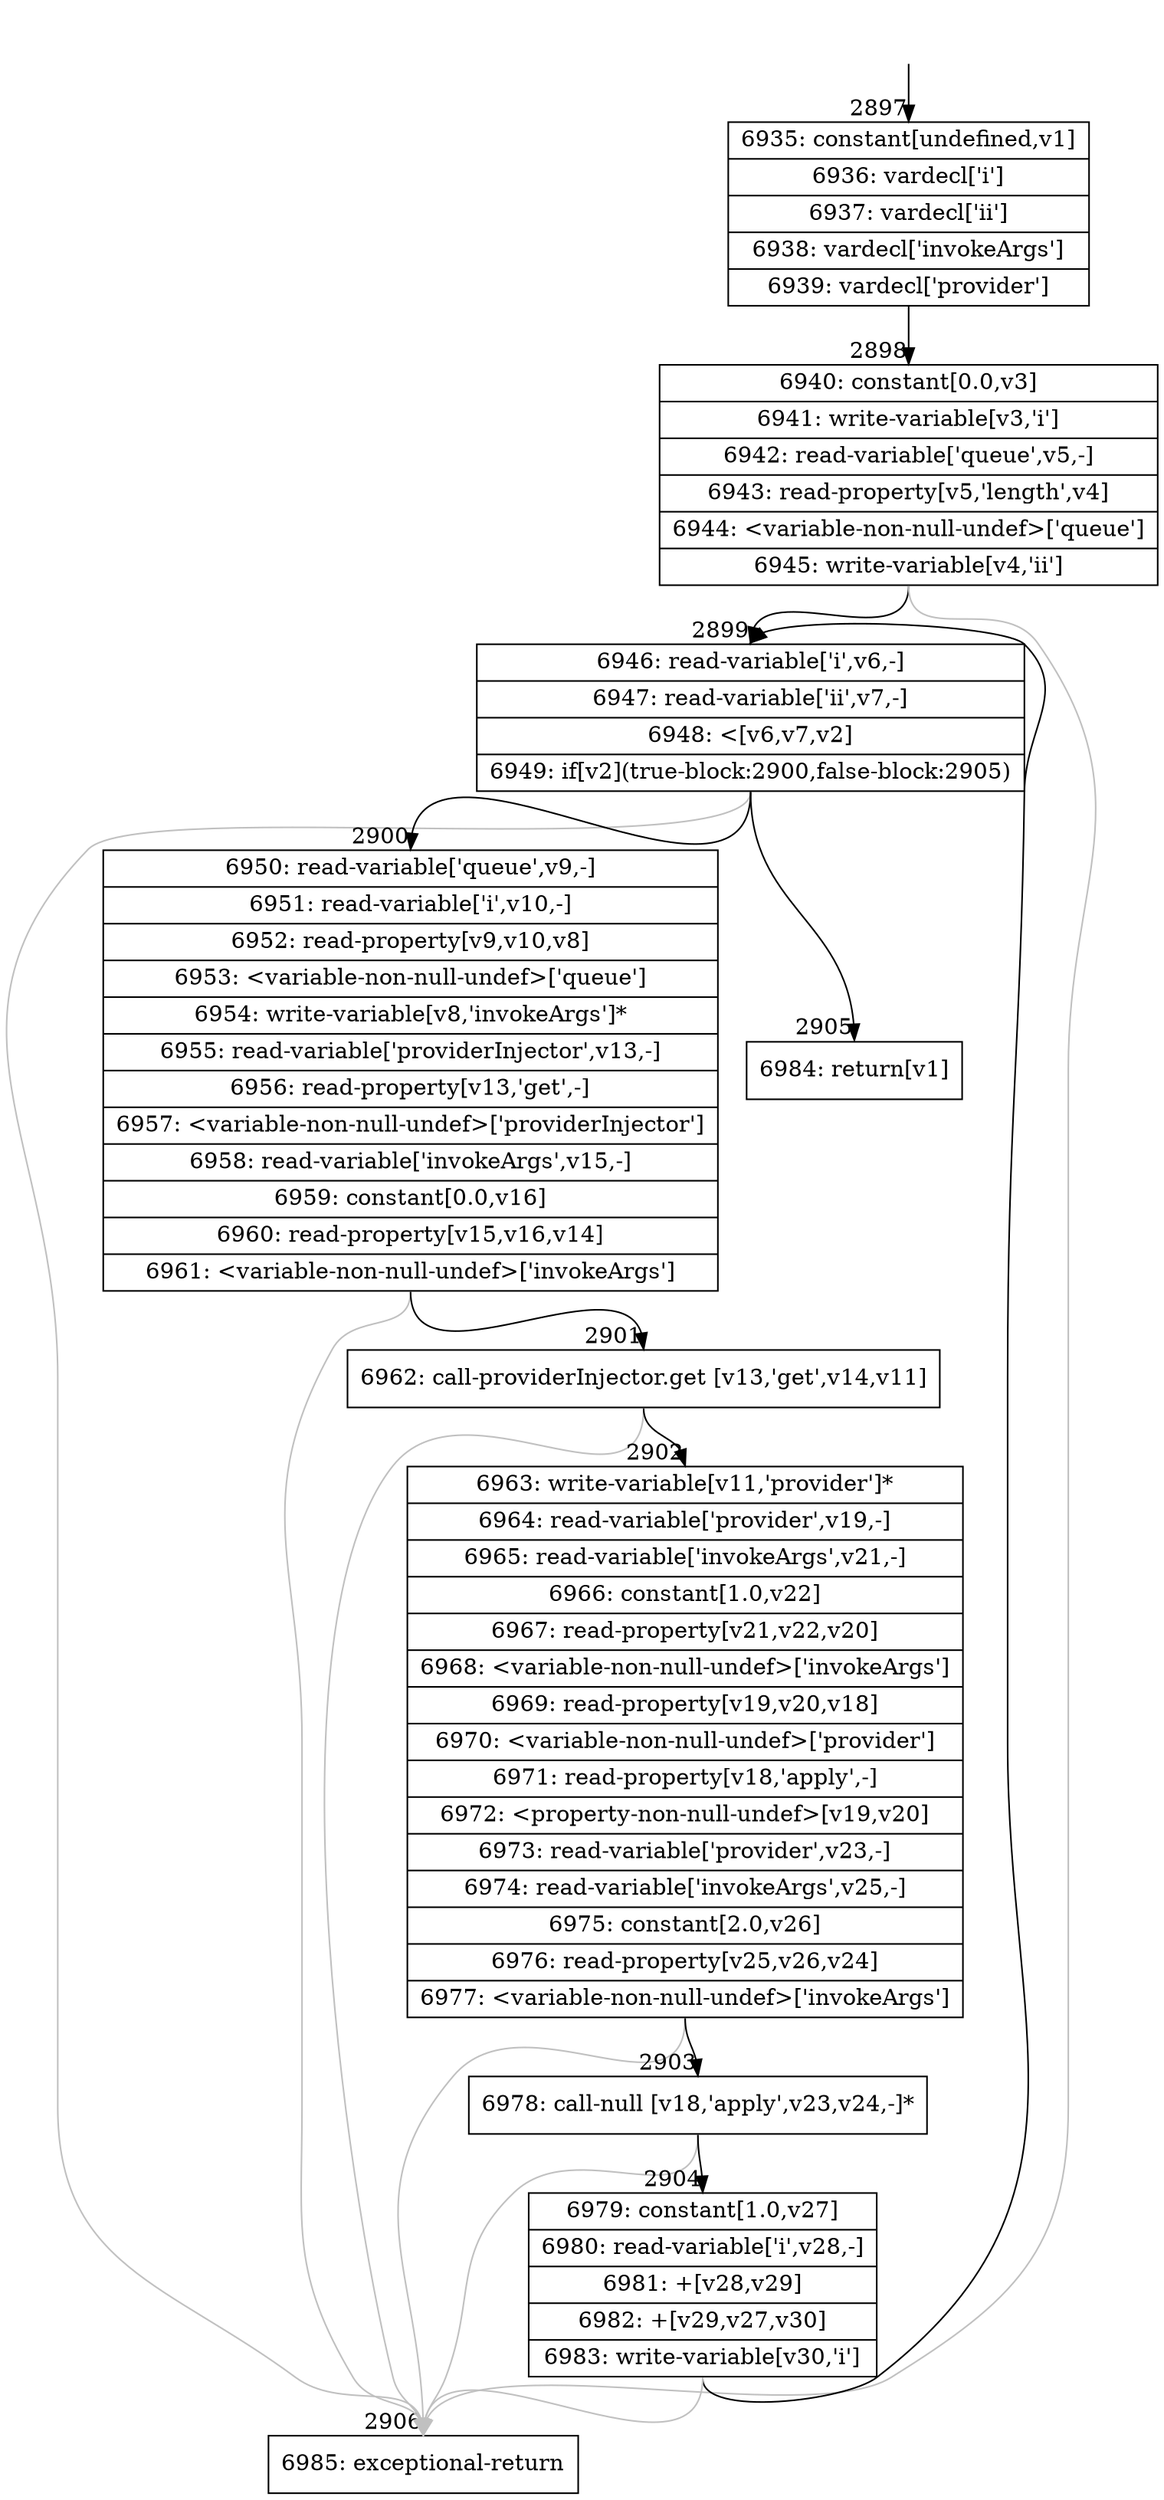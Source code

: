 digraph {
rankdir="TD"
BB_entry242[shape=none,label=""];
BB_entry242 -> BB2897 [tailport=s, headport=n, headlabel="    2897"]
BB2897 [shape=record label="{6935: constant[undefined,v1]|6936: vardecl['i']|6937: vardecl['ii']|6938: vardecl['invokeArgs']|6939: vardecl['provider']}" ] 
BB2897 -> BB2898 [tailport=s, headport=n, headlabel="      2898"]
BB2898 [shape=record label="{6940: constant[0.0,v3]|6941: write-variable[v3,'i']|6942: read-variable['queue',v5,-]|6943: read-property[v5,'length',v4]|6944: \<variable-non-null-undef\>['queue']|6945: write-variable[v4,'ii']}" ] 
BB2898 -> BB2899 [tailport=s, headport=n, headlabel="      2899"]
BB2898 -> BB2906 [tailport=s, headport=n, color=gray, headlabel="      2906"]
BB2899 [shape=record label="{6946: read-variable['i',v6,-]|6947: read-variable['ii',v7,-]|6948: \<[v6,v7,v2]|6949: if[v2](true-block:2900,false-block:2905)}" ] 
BB2899 -> BB2900 [tailport=s, headport=n, headlabel="      2900"]
BB2899 -> BB2905 [tailport=s, headport=n, headlabel="      2905"]
BB2899 -> BB2906 [tailport=s, headport=n, color=gray]
BB2900 [shape=record label="{6950: read-variable['queue',v9,-]|6951: read-variable['i',v10,-]|6952: read-property[v9,v10,v8]|6953: \<variable-non-null-undef\>['queue']|6954: write-variable[v8,'invokeArgs']*|6955: read-variable['providerInjector',v13,-]|6956: read-property[v13,'get',-]|6957: \<variable-non-null-undef\>['providerInjector']|6958: read-variable['invokeArgs',v15,-]|6959: constant[0.0,v16]|6960: read-property[v15,v16,v14]|6961: \<variable-non-null-undef\>['invokeArgs']}" ] 
BB2900 -> BB2901 [tailport=s, headport=n, headlabel="      2901"]
BB2900 -> BB2906 [tailport=s, headport=n, color=gray]
BB2901 [shape=record label="{6962: call-providerInjector.get [v13,'get',v14,v11]}" ] 
BB2901 -> BB2902 [tailport=s, headport=n, headlabel="      2902"]
BB2901 -> BB2906 [tailport=s, headport=n, color=gray]
BB2902 [shape=record label="{6963: write-variable[v11,'provider']*|6964: read-variable['provider',v19,-]|6965: read-variable['invokeArgs',v21,-]|6966: constant[1.0,v22]|6967: read-property[v21,v22,v20]|6968: \<variable-non-null-undef\>['invokeArgs']|6969: read-property[v19,v20,v18]|6970: \<variable-non-null-undef\>['provider']|6971: read-property[v18,'apply',-]|6972: \<property-non-null-undef\>[v19,v20]|6973: read-variable['provider',v23,-]|6974: read-variable['invokeArgs',v25,-]|6975: constant[2.0,v26]|6976: read-property[v25,v26,v24]|6977: \<variable-non-null-undef\>['invokeArgs']}" ] 
BB2902 -> BB2903 [tailport=s, headport=n, headlabel="      2903"]
BB2902 -> BB2906 [tailport=s, headport=n, color=gray]
BB2903 [shape=record label="{6978: call-null [v18,'apply',v23,v24,-]*}" ] 
BB2903 -> BB2904 [tailport=s, headport=n, headlabel="      2904"]
BB2903 -> BB2906 [tailport=s, headport=n, color=gray]
BB2904 [shape=record label="{6979: constant[1.0,v27]|6980: read-variable['i',v28,-]|6981: +[v28,v29]|6982: +[v29,v27,v30]|6983: write-variable[v30,'i']}" ] 
BB2904 -> BB2899 [tailport=s, headport=n]
BB2904 -> BB2906 [tailport=s, headport=n, color=gray]
BB2905 [shape=record label="{6984: return[v1]}" ] 
BB2906 [shape=record label="{6985: exceptional-return}" ] 
//#$~ 4354
}
